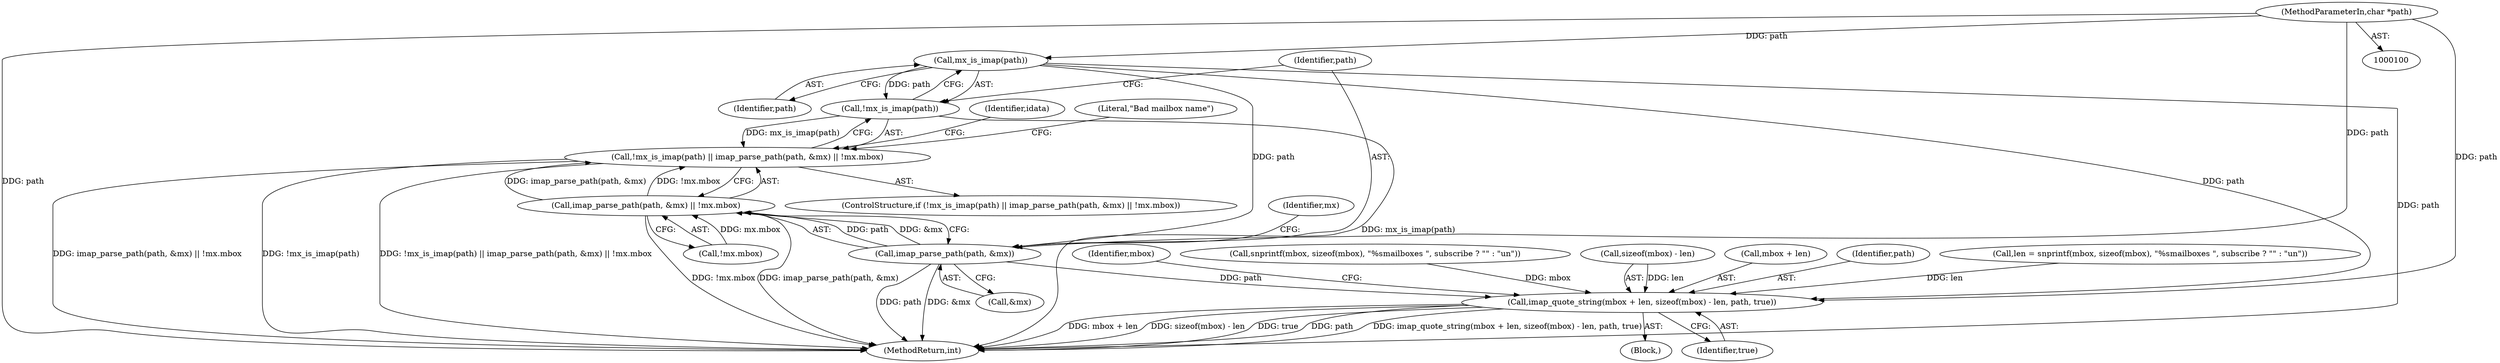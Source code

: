 digraph "0_neomutt_95e80bf9ff10f68cb6443f760b85df4117cb15eb@pointer" {
"1000101" [label="(MethodParameterIn,char *path)"];
"1000121" [label="(Call,mx_is_imap(path))"];
"1000120" [label="(Call,!mx_is_imap(path))"];
"1000119" [label="(Call,!mx_is_imap(path) || imap_parse_path(path, &mx) || !mx.mbox)"];
"1000124" [label="(Call,imap_parse_path(path, &mx))"];
"1000123" [label="(Call,imap_parse_path(path, &mx) || !mx.mbox)"];
"1000199" [label="(Call,imap_quote_string(mbox + len, sizeof(mbox) - len, path, true))"];
"1000122" [label="(Identifier,path)"];
"1000296" [label="(MethodReturn,int)"];
"1000118" [label="(ControlStructure,if (!mx_is_imap(path) || imap_parse_path(path, &mx) || !mx.mbox))"];
"1000208" [label="(Identifier,true)"];
"1000128" [label="(Call,!mx.mbox)"];
"1000119" [label="(Call,!mx_is_imap(path) || imap_parse_path(path, &mx) || !mx.mbox)"];
"1000121" [label="(Call,mx_is_imap(path))"];
"1000140" [label="(Identifier,idata)"];
"1000120" [label="(Call,!mx_is_imap(path))"];
"1000190" [label="(Call,snprintf(mbox, sizeof(mbox), \"%smailboxes \", subscribe ? \"\" : \"un\"))"];
"1000130" [label="(Identifier,mx)"];
"1000135" [label="(Literal,\"Bad mailbox name\")"];
"1000203" [label="(Call,sizeof(mbox) - len)"];
"1000125" [label="(Identifier,path)"];
"1000200" [label="(Call,mbox + len)"];
"1000207" [label="(Identifier,path)"];
"1000101" [label="(MethodParameterIn,char *path)"];
"1000126" [label="(Call,&mx)"];
"1000170" [label="(Block,)"];
"1000199" [label="(Call,imap_quote_string(mbox + len, sizeof(mbox) - len, path, true))"];
"1000123" [label="(Call,imap_parse_path(path, &mx) || !mx.mbox)"];
"1000124" [label="(Call,imap_parse_path(path, &mx))"];
"1000188" [label="(Call,len = snprintf(mbox, sizeof(mbox), \"%smailboxes \", subscribe ? \"\" : \"un\"))"];
"1000211" [label="(Identifier,mbox)"];
"1000101" -> "1000100"  [label="AST: "];
"1000101" -> "1000296"  [label="DDG: path"];
"1000101" -> "1000121"  [label="DDG: path"];
"1000101" -> "1000124"  [label="DDG: path"];
"1000101" -> "1000199"  [label="DDG: path"];
"1000121" -> "1000120"  [label="AST: "];
"1000121" -> "1000122"  [label="CFG: "];
"1000122" -> "1000121"  [label="AST: "];
"1000120" -> "1000121"  [label="CFG: "];
"1000121" -> "1000296"  [label="DDG: path"];
"1000121" -> "1000120"  [label="DDG: path"];
"1000121" -> "1000124"  [label="DDG: path"];
"1000121" -> "1000199"  [label="DDG: path"];
"1000120" -> "1000119"  [label="AST: "];
"1000125" -> "1000120"  [label="CFG: "];
"1000119" -> "1000120"  [label="CFG: "];
"1000120" -> "1000296"  [label="DDG: mx_is_imap(path)"];
"1000120" -> "1000119"  [label="DDG: mx_is_imap(path)"];
"1000119" -> "1000118"  [label="AST: "];
"1000119" -> "1000123"  [label="CFG: "];
"1000123" -> "1000119"  [label="AST: "];
"1000135" -> "1000119"  [label="CFG: "];
"1000140" -> "1000119"  [label="CFG: "];
"1000119" -> "1000296"  [label="DDG: imap_parse_path(path, &mx) || !mx.mbox"];
"1000119" -> "1000296"  [label="DDG: !mx_is_imap(path)"];
"1000119" -> "1000296"  [label="DDG: !mx_is_imap(path) || imap_parse_path(path, &mx) || !mx.mbox"];
"1000123" -> "1000119"  [label="DDG: imap_parse_path(path, &mx)"];
"1000123" -> "1000119"  [label="DDG: !mx.mbox"];
"1000124" -> "1000123"  [label="AST: "];
"1000124" -> "1000126"  [label="CFG: "];
"1000125" -> "1000124"  [label="AST: "];
"1000126" -> "1000124"  [label="AST: "];
"1000130" -> "1000124"  [label="CFG: "];
"1000123" -> "1000124"  [label="CFG: "];
"1000124" -> "1000296"  [label="DDG: &mx"];
"1000124" -> "1000296"  [label="DDG: path"];
"1000124" -> "1000123"  [label="DDG: path"];
"1000124" -> "1000123"  [label="DDG: &mx"];
"1000124" -> "1000199"  [label="DDG: path"];
"1000123" -> "1000128"  [label="CFG: "];
"1000128" -> "1000123"  [label="AST: "];
"1000123" -> "1000296"  [label="DDG: imap_parse_path(path, &mx)"];
"1000123" -> "1000296"  [label="DDG: !mx.mbox"];
"1000128" -> "1000123"  [label="DDG: mx.mbox"];
"1000199" -> "1000170"  [label="AST: "];
"1000199" -> "1000208"  [label="CFG: "];
"1000200" -> "1000199"  [label="AST: "];
"1000203" -> "1000199"  [label="AST: "];
"1000207" -> "1000199"  [label="AST: "];
"1000208" -> "1000199"  [label="AST: "];
"1000211" -> "1000199"  [label="CFG: "];
"1000199" -> "1000296"  [label="DDG: mbox + len"];
"1000199" -> "1000296"  [label="DDG: sizeof(mbox) - len"];
"1000199" -> "1000296"  [label="DDG: true"];
"1000199" -> "1000296"  [label="DDG: path"];
"1000199" -> "1000296"  [label="DDG: imap_quote_string(mbox + len, sizeof(mbox) - len, path, true)"];
"1000190" -> "1000199"  [label="DDG: mbox"];
"1000188" -> "1000199"  [label="DDG: len"];
"1000203" -> "1000199"  [label="DDG: len"];
}
